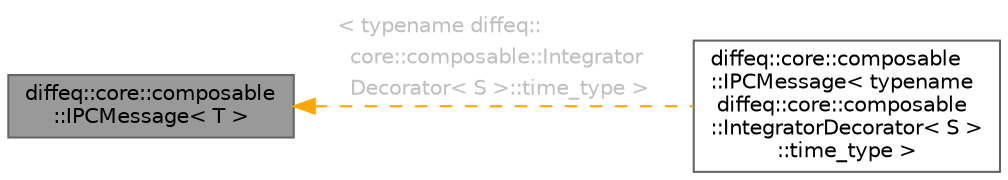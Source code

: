 digraph "diffeq::core::composable::IPCMessage&lt; T &gt;"
{
 // LATEX_PDF_SIZE
  bgcolor="transparent";
  edge [fontname=Helvetica,fontsize=10,labelfontname=Helvetica,labelfontsize=10];
  node [fontname=Helvetica,fontsize=10,shape=box,height=0.2,width=0.4];
  rankdir="LR";
  Node1 [id="Node000001",label="diffeq::core::composable\l::IPCMessage\< T \>",height=0.2,width=0.4,color="gray40", fillcolor="grey60", style="filled", fontcolor="black",tooltip="IPC message structure."];
  Node1 -> Node2 [id="edge1_Node000001_Node000002",dir="back",color="orange",style="dashed",tooltip=" ",label=<<TABLE CELLBORDER="0" BORDER="0"><TR><TD VALIGN="top" ALIGN="LEFT" CELLPADDING="1" CELLSPACING="0">&lt; typename diffeq::</TD></TR>
<TR><TD VALIGN="top" ALIGN="LEFT" CELLPADDING="1" CELLSPACING="0">&nbsp;&nbsp;core::composable::Integrator</TD></TR>
<TR><TD VALIGN="top" ALIGN="LEFT" CELLPADDING="1" CELLSPACING="0">&nbsp;&nbsp;Decorator&lt; S &gt;::time_type &gt;</TD></TR>
</TABLE>> ,fontcolor="grey" ];
  Node2 [id="Node000002",label="diffeq::core::composable\l::IPCMessage\< typename\l diffeq::core::composable\l::IntegratorDecorator\< S \>\l::time_type \>",height=0.2,width=0.4,color="gray40", fillcolor="white", style="filled",URL="$structdiffeq_1_1core_1_1composable_1_1_i_p_c_message.html",tooltip=" "];
}
